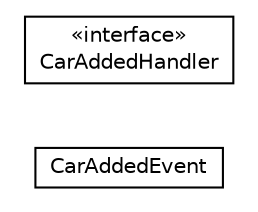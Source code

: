 #!/usr/local/bin/dot
#
# Class diagram 
# Generated by UMLGraph version R5_6-24-gf6e263 (http://www.umlgraph.org/)
#

digraph G {
	edge [fontname="Helvetica",fontsize=10,labelfontname="Helvetica",labelfontsize=10];
	node [fontname="Helvetica",fontsize=10,shape=plaintext];
	nodesep=0.25;
	ranksep=0.5;
	rankdir=LR;
	// com.gwtplatform.carstore.client.application.cars.event.CarAddedEvent
	c44585 [label=<<table title="com.gwtplatform.carstore.client.application.cars.event.CarAddedEvent" border="0" cellborder="1" cellspacing="0" cellpadding="2" port="p" href="./CarAddedEvent.html">
		<tr><td><table border="0" cellspacing="0" cellpadding="1">
<tr><td align="center" balign="center"> CarAddedEvent </td></tr>
		</table></td></tr>
		</table>>, URL="./CarAddedEvent.html", fontname="Helvetica", fontcolor="black", fontsize=10.0];
	// com.gwtplatform.carstore.client.application.cars.event.CarAddedEvent.CarAddedHandler
	c44586 [label=<<table title="com.gwtplatform.carstore.client.application.cars.event.CarAddedEvent.CarAddedHandler" border="0" cellborder="1" cellspacing="0" cellpadding="2" port="p" href="./CarAddedEvent.CarAddedHandler.html">
		<tr><td><table border="0" cellspacing="0" cellpadding="1">
<tr><td align="center" balign="center"> &#171;interface&#187; </td></tr>
<tr><td align="center" balign="center"> CarAddedHandler </td></tr>
		</table></td></tr>
		</table>>, URL="./CarAddedEvent.CarAddedHandler.html", fontname="Helvetica", fontcolor="black", fontsize=10.0];
}


